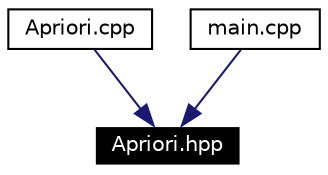 digraph G
{
  edge [fontname="Helvetica",fontsize=10,labelfontname="Helvetica",labelfontsize=10];
  node [fontname="Helvetica",fontsize=10,shape=record];
  Node22 [label="Apriori.hpp",height=0.2,width=0.4,color="white", fillcolor="black", style="filled" fontcolor="white"];
  Node23 -> Node22 [color="midnightblue",fontsize=10,style="solid",fontname="Helvetica"];
  Node23 [label="Apriori.cpp",height=0.2,width=0.4,color="black",URL="$Apriori_8cpp.html"];
  Node24 -> Node22 [color="midnightblue",fontsize=10,style="solid",fontname="Helvetica"];
  Node24 [label="main.cpp",height=0.2,width=0.4,color="black",URL="$main_8cpp.html"];
}
